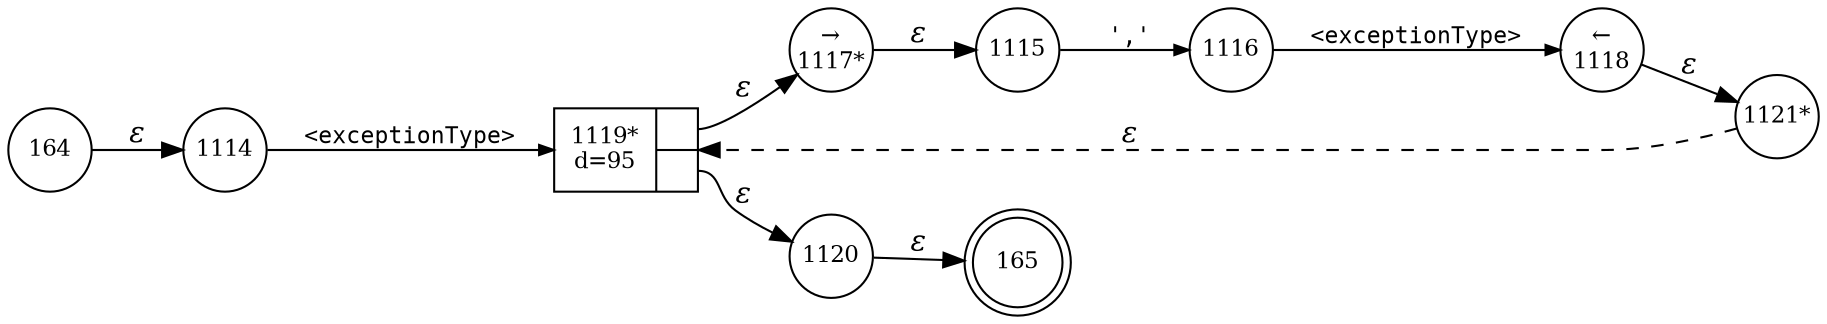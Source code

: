 digraph ATN {
rankdir=LR;
s165[fontsize=11, label="165", shape=doublecircle, fixedsize=true, width=.6];
s1120[fontsize=11,label="1120", shape=circle, fixedsize=true, width=.55, peripheries=1];
s1121[fontsize=11,label="1121*", shape=circle, fixedsize=true, width=.55, peripheries=1];
s164[fontsize=11,label="164", shape=circle, fixedsize=true, width=.55, peripheries=1];
s1114[fontsize=11,label="1114", shape=circle, fixedsize=true, width=.55, peripheries=1];
s1115[fontsize=11,label="1115", shape=circle, fixedsize=true, width=.55, peripheries=1];
s1116[fontsize=11,label="1116", shape=circle, fixedsize=true, width=.55, peripheries=1];
s1117[fontsize=11,label="&rarr;\n1117*", shape=circle, fixedsize=true, width=.55, peripheries=1];
s1118[fontsize=11,label="&larr;\n1118", shape=circle, fixedsize=true, width=.55, peripheries=1];
s1119[fontsize=11,label="{1119*\nd=95|{<p0>|<p1>}}", shape=record, fixedsize=false, peripheries=1];
s164 -> s1114 [fontname="Times-Italic", label="&epsilon;"];
s1114 -> s1119 [fontsize=11, fontname="Courier", arrowsize=.7, label = "<exceptionType>", arrowhead = normal];
s1119:p0 -> s1117 [fontname="Times-Italic", label="&epsilon;"];
s1119:p1 -> s1120 [fontname="Times-Italic", label="&epsilon;"];
s1117 -> s1115 [fontname="Times-Italic", label="&epsilon;"];
s1120 -> s165 [fontname="Times-Italic", label="&epsilon;"];
s1115 -> s1116 [fontsize=11, fontname="Courier", arrowsize=.7, label = "','", arrowhead = normal];
s1116 -> s1118 [fontsize=11, fontname="Courier", arrowsize=.7, label = "<exceptionType>", arrowhead = normal];
s1118 -> s1121 [fontname="Times-Italic", label="&epsilon;"];
s1121 -> s1119 [fontname="Times-Italic", label="&epsilon;", style="dashed"];
}